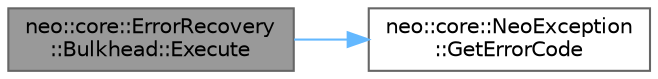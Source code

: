 digraph "neo::core::ErrorRecovery::Bulkhead::Execute"
{
 // LATEX_PDF_SIZE
  bgcolor="transparent";
  edge [fontname=Helvetica,fontsize=10,labelfontname=Helvetica,labelfontsize=10];
  node [fontname=Helvetica,fontsize=10,shape=box,height=0.2,width=0.4];
  rankdir="LR";
  Node1 [id="Node000001",label="neo::core::ErrorRecovery\l::Bulkhead::Execute",height=0.2,width=0.4,color="gray40", fillcolor="grey60", style="filled", fontcolor="black",tooltip=" "];
  Node1 -> Node2 [id="edge1_Node000001_Node000002",color="steelblue1",style="solid",tooltip=" "];
  Node2 [id="Node000002",label="neo::core::NeoException\l::GetErrorCode",height=0.2,width=0.4,color="grey40", fillcolor="white", style="filled",URL="$classneo_1_1core_1_1_neo_exception.html#af071bd842839f2d8192e6999f23fb08e",tooltip="Get the error code."];
}
